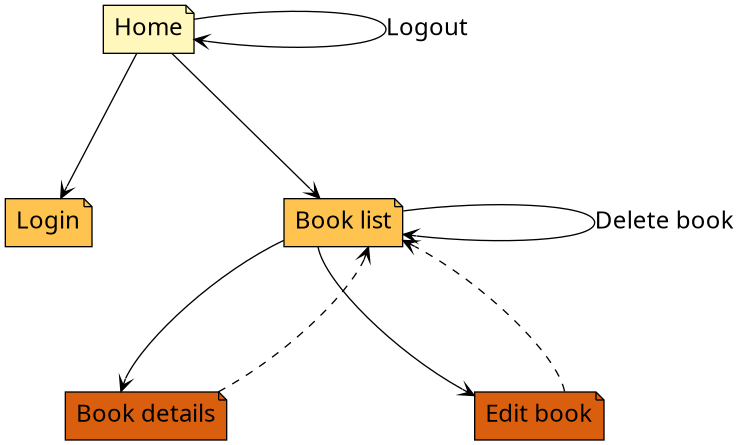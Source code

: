 @startdot navigation
digraph G {
    graph [fontname="Calibri", fontsize=18]
    node [fontname="Calibri", fontsize=18, shape="note", colorscheme="ylorbr3", style="filled"];
    edge [fontname="Calibri", fontsize=18, arrowhead="vee"];
    ranksep=1.5;
    nodesep=2;

    Home [fillcolor=1]
    Login [fillcolor=2]
    "Book list" [fillcolor=2]
    "Book details" [fillcolor=3]
    "Edit book" [fillcolor=3]

    Home -> Login;
    Home -> Home [label="Logout"];
    Home -> "Book list";
    "Book list" -> "Book details";
    "Book details" -> "Book list" [style="dashed"];
    "Book list" -> "Book list" [label="Delete book"];
    "Book list" -> "Edit book";
    "Edit book" -> "Book list" [style="dashed"];
}
@enddot